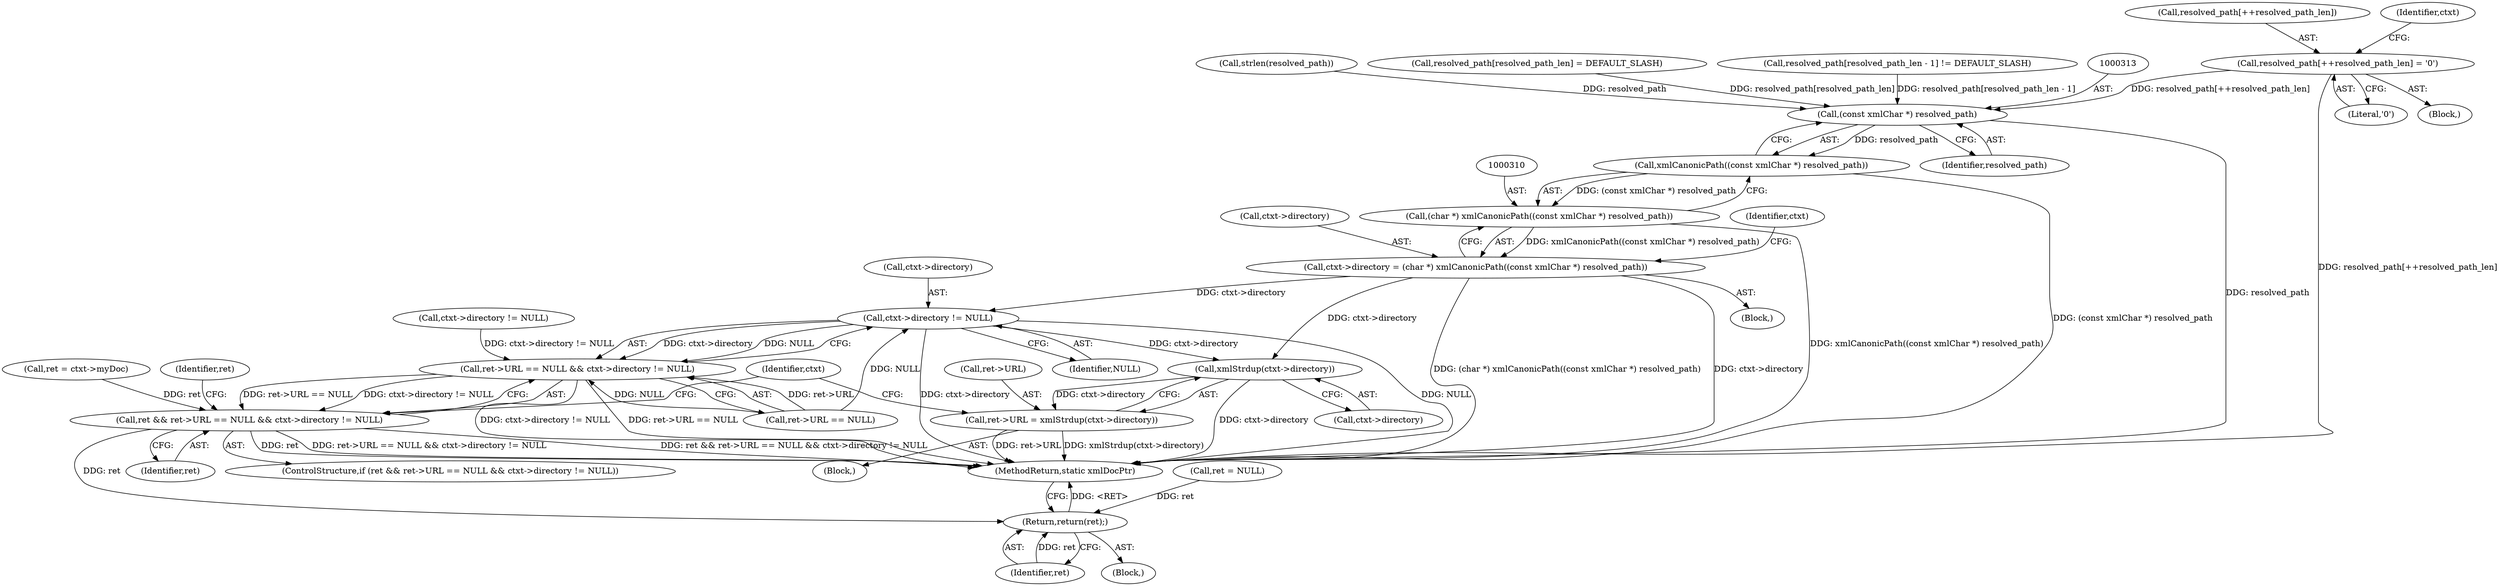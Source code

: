 digraph "0_php_4435b9142ff9813845d5c97ab29a5d637bedb257@array" {
"1000299" [label="(Call,resolved_path[++resolved_path_len] = '\0')"];
"1000312" [label="(Call,(const xmlChar *) resolved_path)"];
"1000311" [label="(Call,xmlCanonicPath((const xmlChar *) resolved_path))"];
"1000309" [label="(Call,(char *) xmlCanonicPath((const xmlChar *) resolved_path))"];
"1000305" [label="(Call,ctxt->directory = (char *) xmlCanonicPath((const xmlChar *) resolved_path))"];
"1000449" [label="(Call,ctxt->directory != NULL)"];
"1000443" [label="(Call,ret->URL == NULL && ctxt->directory != NULL)"];
"1000441" [label="(Call,ret && ret->URL == NULL && ctxt->directory != NULL)"];
"1000479" [label="(Return,return(ret);)"];
"1000459" [label="(Call,xmlStrdup(ctxt->directory))"];
"1000455" [label="(Call,ret->URL = xmlStrdup(ctxt->directory))"];
"1000305" [label="(Call,ctxt->directory = (char *) xmlCanonicPath((const xmlChar *) resolved_path))"];
"1000457" [label="(Identifier,ret)"];
"1000283" [label="(Call,strlen(resolved_path))"];
"1000480" [label="(Identifier,ret)"];
"1000294" [label="(Call,resolved_path[resolved_path_len] = DEFAULT_SLASH)"];
"1000267" [label="(Block,)"];
"1000449" [label="(Call,ctxt->directory != NULL)"];
"1000459" [label="(Call,xmlStrdup(ctxt->directory))"];
"1000444" [label="(Call,ret->URL == NULL)"];
"1000299" [label="(Call,resolved_path[++resolved_path_len] = '\0')"];
"1000311" [label="(Call,xmlCanonicPath((const xmlChar *) resolved_path))"];
"1000314" [label="(Identifier,resolved_path)"];
"1000312" [label="(Call,(const xmlChar *) resolved_path)"];
"1000454" [label="(Block,)"];
"1000465" [label="(Call,ret = NULL)"];
"1000443" [label="(Call,ret->URL == NULL && ctxt->directory != NULL)"];
"1000460" [label="(Call,ctxt->directory)"];
"1000318" [label="(Identifier,ctxt)"];
"1000453" [label="(Identifier,NULL)"];
"1000304" [label="(Literal,'\0')"];
"1000441" [label="(Call,ret && ret->URL == NULL && ctxt->directory != NULL)"];
"1000478" [label="(Identifier,ctxt)"];
"1000442" [label="(Identifier,ret)"];
"1000300" [label="(Call,resolved_path[++resolved_path_len])"];
"1000293" [label="(Block,)"];
"1001428" [label="(MethodReturn,static xmlDocPtr)"];
"1000309" [label="(Call,(char *) xmlCanonicPath((const xmlChar *) resolved_path))"];
"1000306" [label="(Call,ctxt->directory)"];
"1000269" [label="(Call,ctxt->directory != NULL)"];
"1000228" [label="(Block,)"];
"1000455" [label="(Call,ret->URL = xmlStrdup(ctxt->directory))"];
"1000307" [label="(Identifier,ctxt)"];
"1000456" [label="(Call,ret->URL)"];
"1000286" [label="(Call,resolved_path[resolved_path_len - 1] != DEFAULT_SLASH)"];
"1000450" [label="(Call,ctxt->directory)"];
"1000426" [label="(Call,ret = ctxt->myDoc)"];
"1000479" [label="(Return,return(ret);)"];
"1000440" [label="(ControlStructure,if (ret && ret->URL == NULL && ctxt->directory != NULL))"];
"1000299" -> "1000293"  [label="AST: "];
"1000299" -> "1000304"  [label="CFG: "];
"1000300" -> "1000299"  [label="AST: "];
"1000304" -> "1000299"  [label="AST: "];
"1000307" -> "1000299"  [label="CFG: "];
"1000299" -> "1001428"  [label="DDG: resolved_path[++resolved_path_len]"];
"1000299" -> "1000312"  [label="DDG: resolved_path[++resolved_path_len]"];
"1000312" -> "1000311"  [label="AST: "];
"1000312" -> "1000314"  [label="CFG: "];
"1000313" -> "1000312"  [label="AST: "];
"1000314" -> "1000312"  [label="AST: "];
"1000311" -> "1000312"  [label="CFG: "];
"1000312" -> "1001428"  [label="DDG: resolved_path"];
"1000312" -> "1000311"  [label="DDG: resolved_path"];
"1000283" -> "1000312"  [label="DDG: resolved_path"];
"1000286" -> "1000312"  [label="DDG: resolved_path[resolved_path_len - 1]"];
"1000294" -> "1000312"  [label="DDG: resolved_path[resolved_path_len]"];
"1000311" -> "1000309"  [label="AST: "];
"1000309" -> "1000311"  [label="CFG: "];
"1000311" -> "1001428"  [label="DDG: (const xmlChar *) resolved_path"];
"1000311" -> "1000309"  [label="DDG: (const xmlChar *) resolved_path"];
"1000309" -> "1000305"  [label="AST: "];
"1000310" -> "1000309"  [label="AST: "];
"1000305" -> "1000309"  [label="CFG: "];
"1000309" -> "1001428"  [label="DDG: xmlCanonicPath((const xmlChar *) resolved_path)"];
"1000309" -> "1000305"  [label="DDG: xmlCanonicPath((const xmlChar *) resolved_path)"];
"1000305" -> "1000267"  [label="AST: "];
"1000306" -> "1000305"  [label="AST: "];
"1000318" -> "1000305"  [label="CFG: "];
"1000305" -> "1001428"  [label="DDG: (char *) xmlCanonicPath((const xmlChar *) resolved_path)"];
"1000305" -> "1001428"  [label="DDG: ctxt->directory"];
"1000305" -> "1000449"  [label="DDG: ctxt->directory"];
"1000305" -> "1000459"  [label="DDG: ctxt->directory"];
"1000449" -> "1000443"  [label="AST: "];
"1000449" -> "1000453"  [label="CFG: "];
"1000450" -> "1000449"  [label="AST: "];
"1000453" -> "1000449"  [label="AST: "];
"1000443" -> "1000449"  [label="CFG: "];
"1000449" -> "1001428"  [label="DDG: ctxt->directory"];
"1000449" -> "1001428"  [label="DDG: NULL"];
"1000449" -> "1000443"  [label="DDG: ctxt->directory"];
"1000449" -> "1000443"  [label="DDG: NULL"];
"1000444" -> "1000449"  [label="DDG: NULL"];
"1000449" -> "1000459"  [label="DDG: ctxt->directory"];
"1000443" -> "1000441"  [label="AST: "];
"1000443" -> "1000444"  [label="CFG: "];
"1000444" -> "1000443"  [label="AST: "];
"1000441" -> "1000443"  [label="CFG: "];
"1000443" -> "1001428"  [label="DDG: ctxt->directory != NULL"];
"1000443" -> "1001428"  [label="DDG: ret->URL == NULL"];
"1000443" -> "1000441"  [label="DDG: ret->URL == NULL"];
"1000443" -> "1000441"  [label="DDG: ctxt->directory != NULL"];
"1000444" -> "1000443"  [label="DDG: ret->URL"];
"1000444" -> "1000443"  [label="DDG: NULL"];
"1000269" -> "1000443"  [label="DDG: ctxt->directory != NULL"];
"1000441" -> "1000440"  [label="AST: "];
"1000441" -> "1000442"  [label="CFG: "];
"1000442" -> "1000441"  [label="AST: "];
"1000457" -> "1000441"  [label="CFG: "];
"1000478" -> "1000441"  [label="CFG: "];
"1000441" -> "1001428"  [label="DDG: ret"];
"1000441" -> "1001428"  [label="DDG: ret->URL == NULL && ctxt->directory != NULL"];
"1000441" -> "1001428"  [label="DDG: ret && ret->URL == NULL && ctxt->directory != NULL"];
"1000426" -> "1000441"  [label="DDG: ret"];
"1000441" -> "1000479"  [label="DDG: ret"];
"1000479" -> "1000228"  [label="AST: "];
"1000479" -> "1000480"  [label="CFG: "];
"1000480" -> "1000479"  [label="AST: "];
"1001428" -> "1000479"  [label="CFG: "];
"1000479" -> "1001428"  [label="DDG: <RET>"];
"1000480" -> "1000479"  [label="DDG: ret"];
"1000465" -> "1000479"  [label="DDG: ret"];
"1000459" -> "1000455"  [label="AST: "];
"1000459" -> "1000460"  [label="CFG: "];
"1000460" -> "1000459"  [label="AST: "];
"1000455" -> "1000459"  [label="CFG: "];
"1000459" -> "1001428"  [label="DDG: ctxt->directory"];
"1000459" -> "1000455"  [label="DDG: ctxt->directory"];
"1000455" -> "1000454"  [label="AST: "];
"1000456" -> "1000455"  [label="AST: "];
"1000478" -> "1000455"  [label="CFG: "];
"1000455" -> "1001428"  [label="DDG: xmlStrdup(ctxt->directory)"];
"1000455" -> "1001428"  [label="DDG: ret->URL"];
}
